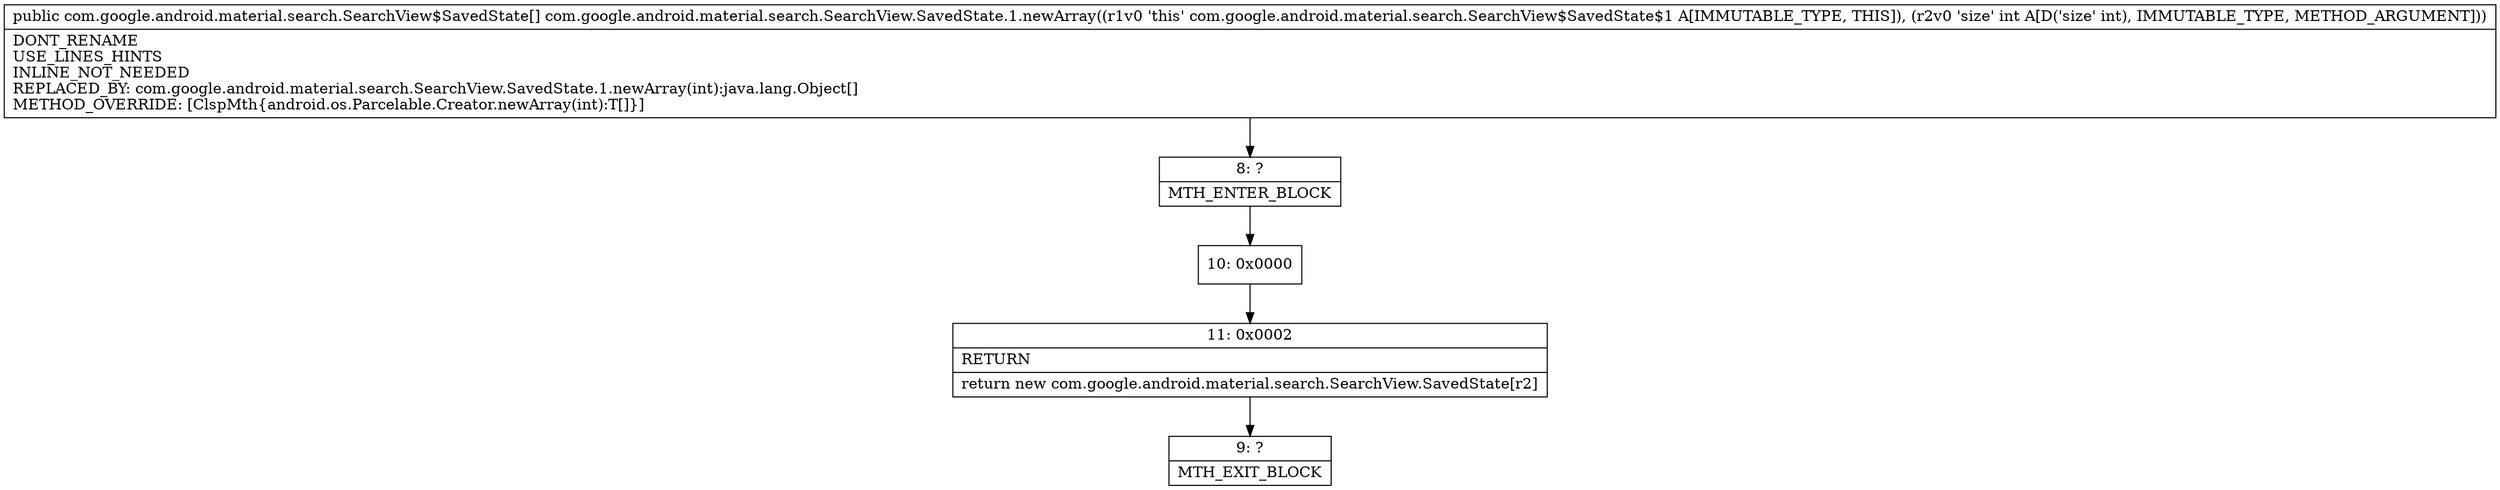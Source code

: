 digraph "CFG forcom.google.android.material.search.SearchView.SavedState.1.newArray(I)[Lcom\/google\/android\/material\/search\/SearchView$SavedState;" {
Node_8 [shape=record,label="{8\:\ ?|MTH_ENTER_BLOCK\l}"];
Node_10 [shape=record,label="{10\:\ 0x0000}"];
Node_11 [shape=record,label="{11\:\ 0x0002|RETURN\l|return new com.google.android.material.search.SearchView.SavedState[r2]\l}"];
Node_9 [shape=record,label="{9\:\ ?|MTH_EXIT_BLOCK\l}"];
MethodNode[shape=record,label="{public com.google.android.material.search.SearchView$SavedState[] com.google.android.material.search.SearchView.SavedState.1.newArray((r1v0 'this' com.google.android.material.search.SearchView$SavedState$1 A[IMMUTABLE_TYPE, THIS]), (r2v0 'size' int A[D('size' int), IMMUTABLE_TYPE, METHOD_ARGUMENT]))  | DONT_RENAME\lUSE_LINES_HINTS\lINLINE_NOT_NEEDED\lREPLACED_BY: com.google.android.material.search.SearchView.SavedState.1.newArray(int):java.lang.Object[]\lMETHOD_OVERRIDE: [ClspMth\{android.os.Parcelable.Creator.newArray(int):T[]\}]\l}"];
MethodNode -> Node_8;Node_8 -> Node_10;
Node_10 -> Node_11;
Node_11 -> Node_9;
}

